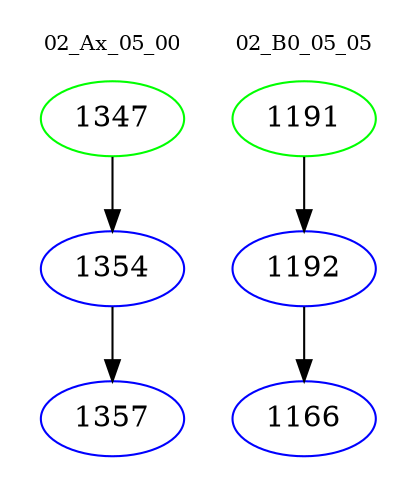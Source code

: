 digraph{
subgraph cluster_0 {
color = white
label = "02_Ax_05_00";
fontsize=10;
T0_1347 [label="1347", color="green"]
T0_1347 -> T0_1354 [color="black"]
T0_1354 [label="1354", color="blue"]
T0_1354 -> T0_1357 [color="black"]
T0_1357 [label="1357", color="blue"]
}
subgraph cluster_1 {
color = white
label = "02_B0_05_05";
fontsize=10;
T1_1191 [label="1191", color="green"]
T1_1191 -> T1_1192 [color="black"]
T1_1192 [label="1192", color="blue"]
T1_1192 -> T1_1166 [color="black"]
T1_1166 [label="1166", color="blue"]
}
}
